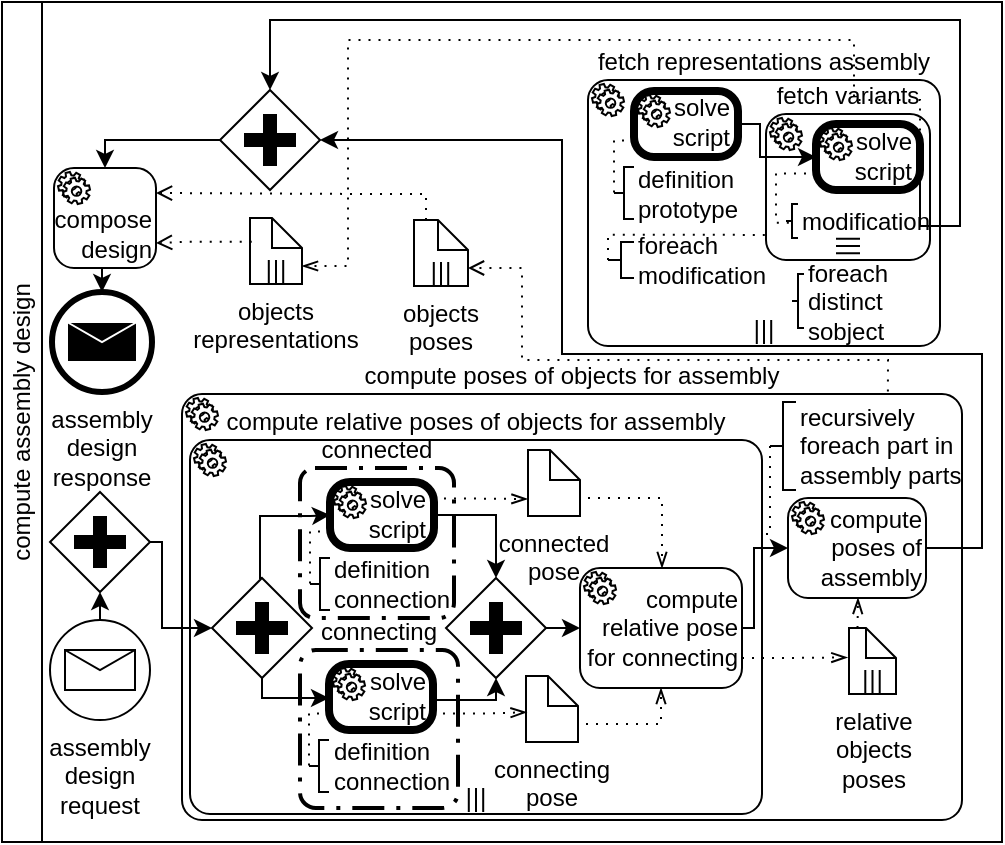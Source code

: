 <mxfile version="21.2.8" type="device">
  <diagram name="Page-1" id="zLOWhvM_eqB8PPT4TWd1">
    <mxGraphModel dx="2002" dy="1498" grid="1" gridSize="10" guides="1" tooltips="1" connect="1" arrows="1" fold="1" page="1" pageScale="1" pageWidth="850" pageHeight="1100" math="0" shadow="0">
      <root>
        <mxCell id="0" />
        <mxCell id="1" parent="0" />
        <mxCell id="w9FK1hiGp1f3G4BzG1e0-1" value="compute assembly design" style="swimlane;html=1;startSize=20;fontStyle=0;collapsible=0;horizontal=0;swimlaneLine=1;swimlaneFillColor=#ffffff;strokeWidth=1;whiteSpace=wrap;" vertex="1" parent="1">
          <mxGeometry x="10" y="10" width="500" height="420" as="geometry" />
        </mxCell>
        <mxCell id="w9FK1hiGp1f3G4BzG1e0-2" value="fetch representations assembly" style="points=[[0.25,0,0],[0.5,0,0],[0.75,0,0],[1,0.25,0],[1,0.5,0],[1,0.75,0],[0.75,1,0],[0.5,1,0],[0.25,1,0],[0,0.75,0],[0,0.5,0],[0,0.25,0]];shape=mxgraph.bpmn.task;whiteSpace=wrap;rectStyle=rounded;size=10;html=1;container=1;expand=0;collapsible=0;taskMarker=service;isLoopSub=0;isLoopMultiSeq=0;bpmnShapeType=task;isLoopStandard=0;recursiveResize=0;isLoopMultiParallel=1;labelPosition=center;verticalLabelPosition=top;align=center;verticalAlign=bottom;" vertex="1" parent="w9FK1hiGp1f3G4BzG1e0-1">
          <mxGeometry x="293" y="39" width="176" height="133" as="geometry" />
        </mxCell>
        <mxCell id="w9FK1hiGp1f3G4BzG1e0-3" value="fetch variants" style="points=[[0.25,0,0],[0.5,0,0],[0.75,0,0],[1,0.25,0],[1,0.5,0],[1,0.75,0],[0.75,1,0],[0.5,1,0],[0.25,1,0],[0,0.75,0],[0,0.5,0],[0,0.25,0]];shape=mxgraph.bpmn.task;whiteSpace=wrap;rectStyle=rounded;size=10;html=1;container=1;expand=0;collapsible=0;taskMarker=service;isLoopSub=0;isLoopMultiSeq=1;bpmnShapeType=task;isLoopStandard=0;recursiveResize=0;isLoopMultiParallel=0;labelBackgroundColor=none;labelPosition=center;verticalLabelPosition=top;align=center;verticalAlign=bottom;" vertex="1" parent="w9FK1hiGp1f3G4BzG1e0-2">
          <mxGeometry x="89" y="17" width="82" height="73" as="geometry" />
        </mxCell>
        <mxCell id="w9FK1hiGp1f3G4BzG1e0-4" value="solve script" style="points=[[0.25,0,0],[0.5,0,0],[0.75,0,0],[1,0.25,0],[1,0.5,0],[1,0.75,0],[0.75,1,0],[0.5,1,0],[0.25,1,0],[0,0.75,0],[0,0.5,0],[0,0.25,0]];shape=mxgraph.bpmn.task;whiteSpace=wrap;rectStyle=rounded;size=10;html=1;container=1;expand=0;collapsible=0;bpmnShapeType=call;taskMarker=service;align=right;verticalAlign=middle;spacingRight=2;spacingBottom=2;" vertex="1" parent="w9FK1hiGp1f3G4BzG1e0-3">
          <mxGeometry x="25" y="5" width="52" height="33" as="geometry" />
        </mxCell>
        <mxCell id="w9FK1hiGp1f3G4BzG1e0-5" value="modification" style="html=1;shape=mxgraph.flowchart.annotation_2;align=left;labelPosition=right;" vertex="1" parent="w9FK1hiGp1f3G4BzG1e0-3">
          <mxGeometry x="10" y="45" width="6" height="17" as="geometry" />
        </mxCell>
        <mxCell id="w9FK1hiGp1f3G4BzG1e0-6" value="" style="edgeStyle=elbowEdgeStyle;fontSize=12;html=1;endFill=0;startFill=0;endSize=6;startSize=6;dashed=1;dashPattern=1 4;endArrow=none;startArrow=none;rounded=0;entryX=0.5;entryY=0.549;entryDx=0;entryDy=0;entryPerimeter=0;exitX=0;exitY=0.75;exitDx=0;exitDy=0;exitPerimeter=0;" edge="1" parent="w9FK1hiGp1f3G4BzG1e0-3" source="w9FK1hiGp1f3G4BzG1e0-4" target="w9FK1hiGp1f3G4BzG1e0-5">
          <mxGeometry width="160" relative="1" as="geometry">
            <mxPoint x="22" y="30" as="sourcePoint" />
            <mxPoint x="13" y="53.5" as="targetPoint" />
            <Array as="points">
              <mxPoint x="5" y="43" />
              <mxPoint x="32" y="48" />
              <mxPoint x="22" y="48" />
              <mxPoint x="58" y="58" />
            </Array>
          </mxGeometry>
        </mxCell>
        <mxCell id="w9FK1hiGp1f3G4BzG1e0-7" style="edgeStyle=orthogonalEdgeStyle;rounded=0;orthogonalLoop=1;jettySize=auto;html=1;exitX=1;exitY=0.5;exitDx=0;exitDy=0;exitPerimeter=0;entryX=0;entryY=0.5;entryDx=0;entryDy=0;entryPerimeter=0;" edge="1" parent="w9FK1hiGp1f3G4BzG1e0-2" source="w9FK1hiGp1f3G4BzG1e0-8" target="w9FK1hiGp1f3G4BzG1e0-4">
          <mxGeometry relative="1" as="geometry">
            <mxPoint x="126" y="21" as="sourcePoint" />
            <Array as="points">
              <mxPoint x="86" y="22" />
              <mxPoint x="86" y="39" />
            </Array>
            <mxPoint x="156" y="21" as="targetPoint" />
          </mxGeometry>
        </mxCell>
        <mxCell id="w9FK1hiGp1f3G4BzG1e0-8" value="solve script" style="points=[[0.25,0,0],[0.5,0,0],[0.75,0,0],[1,0.25,0],[1,0.5,0],[1,0.75,0],[0.75,1,0],[0.5,1,0],[0.25,1,0],[0,0.75,0],[0,0.5,0],[0,0.25,0]];shape=mxgraph.bpmn.task;whiteSpace=wrap;rectStyle=rounded;size=10;html=1;container=1;expand=0;collapsible=0;bpmnShapeType=call;taskMarker=service;align=right;verticalAlign=middle;spacingRight=2;spacingBottom=2;" vertex="1" parent="w9FK1hiGp1f3G4BzG1e0-2">
          <mxGeometry x="23" y="5.5" width="52" height="33" as="geometry" />
        </mxCell>
        <mxCell id="w9FK1hiGp1f3G4BzG1e0-9" value="definition&lt;br&gt;prototype" style="html=1;shape=mxgraph.flowchart.annotation_2;align=left;labelPosition=right;" vertex="1" parent="w9FK1hiGp1f3G4BzG1e0-2">
          <mxGeometry x="13" y="43.5" width="10" height="26" as="geometry" />
        </mxCell>
        <mxCell id="w9FK1hiGp1f3G4BzG1e0-10" value="" style="edgeStyle=elbowEdgeStyle;fontSize=12;html=1;endFill=0;startFill=0;endSize=6;startSize=6;dashed=1;dashPattern=1 4;endArrow=none;startArrow=none;rounded=0;exitX=0;exitY=0.75;exitDx=0;exitDy=0;exitPerimeter=0;entryX=0;entryY=0.5;entryDx=0;entryDy=0;entryPerimeter=0;" edge="1" parent="w9FK1hiGp1f3G4BzG1e0-2" source="w9FK1hiGp1f3G4BzG1e0-8" target="w9FK1hiGp1f3G4BzG1e0-9">
          <mxGeometry width="160" relative="1" as="geometry">
            <mxPoint x="402" y="118.5" as="sourcePoint" />
            <mxPoint x="407" y="129.5" as="targetPoint" />
            <Array as="points">
              <mxPoint x="13" y="48.5" />
              <mxPoint x="23" y="48.5" />
              <mxPoint x="13" y="48.5" />
              <mxPoint x="49" y="58.5" />
            </Array>
          </mxGeometry>
        </mxCell>
        <mxCell id="w9FK1hiGp1f3G4BzG1e0-11" style="edgeStyle=orthogonalEdgeStyle;rounded=0;orthogonalLoop=1;jettySize=auto;html=1;exitX=0;exitY=0.5;exitDx=0;exitDy=0;exitPerimeter=0;entryX=-0.003;entryY=0.828;entryDx=0;entryDy=0;entryPerimeter=0;endArrow=none;endFill=0;dashed=1;dashPattern=1 4;" edge="1" parent="w9FK1hiGp1f3G4BzG1e0-2" source="w9FK1hiGp1f3G4BzG1e0-12" target="w9FK1hiGp1f3G4BzG1e0-3">
          <mxGeometry relative="1" as="geometry">
            <Array as="points">
              <mxPoint x="10" y="77" />
            </Array>
          </mxGeometry>
        </mxCell>
        <mxCell id="w9FK1hiGp1f3G4BzG1e0-12" value="foreach&lt;br&gt;modification" style="html=1;shape=mxgraph.flowchart.annotation_2;align=left;labelPosition=right;" vertex="1" parent="w9FK1hiGp1f3G4BzG1e0-2">
          <mxGeometry x="10" y="81" width="13" height="18" as="geometry" />
        </mxCell>
        <mxCell id="w9FK1hiGp1f3G4BzG1e0-13" value="foreach&lt;br&gt;distinct&lt;br&gt;sobject" style="html=1;shape=mxgraph.flowchart.annotation_2;align=left;labelPosition=right;" vertex="1" parent="w9FK1hiGp1f3G4BzG1e0-2">
          <mxGeometry x="102" y="97" width="6" height="27" as="geometry" />
        </mxCell>
        <mxCell id="w9FK1hiGp1f3G4BzG1e0-14" value="compute poses of objects for assembly" style="points=[[0.25,0,0],[0.5,0,0],[0.75,0,0],[1,0.25,0],[1,0.5,0],[1,0.75,0],[0.75,1,0],[0.5,1,0],[0.25,1,0],[0,0.75,0],[0,0.5,0],[0,0.25,0]];shape=mxgraph.bpmn.task;whiteSpace=wrap;rectStyle=rounded;size=10;html=1;container=1;expand=0;collapsible=0;taskMarker=service;labelPosition=center;verticalLabelPosition=top;align=center;verticalAlign=bottom;recursiveResize=0;" vertex="1" parent="w9FK1hiGp1f3G4BzG1e0-1">
          <mxGeometry x="90" y="196" width="390" height="213" as="geometry" />
        </mxCell>
        <mxCell id="w9FK1hiGp1f3G4BzG1e0-15" value="compute relative poses of objects for assembly" style="points=[[0.25,0,0],[0.5,0,0],[0.75,0,0],[1,0.25,0],[1,0.5,0],[1,0.75,0],[0.75,1,0],[0.5,1,0],[0.25,1,0],[0,0.75,0],[0,0.5,0],[0,0.25,0]];shape=mxgraph.bpmn.task;whiteSpace=wrap;rectStyle=rounded;size=10;html=1;container=1;expand=0;collapsible=0;taskMarker=service;isLoopSub=0;isLoopMultiSeq=0;bpmnShapeType=task;isLoopStandard=0;recursiveResize=0;isLoopMultiParallel=1;isLoopComp=0;labelPosition=center;verticalLabelPosition=top;align=center;verticalAlign=bottom;" vertex="1" parent="w9FK1hiGp1f3G4BzG1e0-14">
          <mxGeometry x="4" y="23" width="286" height="187" as="geometry" />
        </mxCell>
        <mxCell id="w9FK1hiGp1f3G4BzG1e0-16" style="edgeStyle=orthogonalEdgeStyle;rounded=0;orthogonalLoop=1;jettySize=auto;html=1;exitX=0.5;exitY=1;exitDx=0;exitDy=0;exitPerimeter=0;entryX=0;entryY=0.5;entryDx=0;entryDy=0;entryPerimeter=0;" edge="1" parent="w9FK1hiGp1f3G4BzG1e0-15" source="w9FK1hiGp1f3G4BzG1e0-18" target="w9FK1hiGp1f3G4BzG1e0-31">
          <mxGeometry relative="1" as="geometry">
            <Array as="points">
              <mxPoint x="36" y="129" />
              <mxPoint x="70" y="129" />
            </Array>
            <mxPoint x="62" y="135" as="targetPoint" />
          </mxGeometry>
        </mxCell>
        <mxCell id="w9FK1hiGp1f3G4BzG1e0-17" style="edgeStyle=orthogonalEdgeStyle;rounded=0;orthogonalLoop=1;jettySize=auto;html=1;exitX=0.5;exitY=0;exitDx=0;exitDy=0;exitPerimeter=0;entryX=0;entryY=0.5;entryDx=0;entryDy=0;entryPerimeter=0;" edge="1" parent="w9FK1hiGp1f3G4BzG1e0-15" source="w9FK1hiGp1f3G4BzG1e0-18" target="w9FK1hiGp1f3G4BzG1e0-25">
          <mxGeometry relative="1" as="geometry">
            <Array as="points">
              <mxPoint x="35" y="69" />
              <mxPoint x="35" y="38" />
              <mxPoint x="60" y="38" />
            </Array>
            <mxPoint x="62" y="22.5" as="targetPoint" />
          </mxGeometry>
        </mxCell>
        <mxCell id="w9FK1hiGp1f3G4BzG1e0-18" value="" style="points=[[0.25,0.25,0],[0.5,0,0],[0.75,0.25,0],[1,0.5,0],[0.75,0.75,0],[0.5,1,0],[0.25,0.75,0],[0,0.5,0]];shape=mxgraph.bpmn.gateway2;html=1;verticalLabelPosition=bottom;labelBackgroundColor=#ffffff;verticalAlign=top;align=center;perimeter=rhombusPerimeter;outlineConnect=0;outline=none;symbol=none;gwType=parallel;" vertex="1" parent="w9FK1hiGp1f3G4BzG1e0-15">
          <mxGeometry x="11" y="69" width="50" height="50" as="geometry" />
        </mxCell>
        <mxCell id="w9FK1hiGp1f3G4BzG1e0-19" style="edgeStyle=orthogonalEdgeStyle;rounded=0;orthogonalLoop=1;jettySize=auto;html=1;exitX=1;exitY=0.5;exitDx=0;exitDy=0;exitPerimeter=0;entryX=0.5;entryY=0;entryDx=0;entryDy=0;entryPerimeter=0;" edge="1" parent="w9FK1hiGp1f3G4BzG1e0-15" source="w9FK1hiGp1f3G4BzG1e0-25" target="w9FK1hiGp1f3G4BzG1e0-28">
          <mxGeometry relative="1" as="geometry">
            <mxPoint x="182" y="22.5" as="sourcePoint" />
          </mxGeometry>
        </mxCell>
        <mxCell id="w9FK1hiGp1f3G4BzG1e0-20" value="" style="edgeStyle=orthogonalEdgeStyle;rounded=0;orthogonalLoop=1;jettySize=auto;html=1;exitX=1;exitY=0.5;exitDx=0;exitDy=0;exitPerimeter=0;entryX=0.5;entryY=1;entryDx=0;entryDy=0;entryPerimeter=0;" edge="1" parent="w9FK1hiGp1f3G4BzG1e0-15" source="w9FK1hiGp1f3G4BzG1e0-31" target="w9FK1hiGp1f3G4BzG1e0-28">
          <mxGeometry relative="1" as="geometry">
            <mxPoint x="182" y="135" as="sourcePoint" />
            <Array as="points">
              <mxPoint x="122" y="130" />
              <mxPoint x="153" y="130" />
            </Array>
          </mxGeometry>
        </mxCell>
        <mxCell id="w9FK1hiGp1f3G4BzG1e0-21" style="edgeStyle=orthogonalEdgeStyle;rounded=0;orthogonalLoop=1;jettySize=auto;html=1;exitX=0;exitY=0.5;exitDx=0;exitDy=0;exitPerimeter=0;entryX=1;entryY=0.25;entryDx=0;entryDy=0;entryPerimeter=0;endArrow=none;endFill=0;dashed=1;dashPattern=1 4;" edge="1" parent="w9FK1hiGp1f3G4BzG1e0-15" source="w9FK1hiGp1f3G4BzG1e0-22" target="w9FK1hiGp1f3G4BzG1e0-15">
          <mxGeometry relative="1" as="geometry">
            <Array as="points">
              <mxPoint x="290" y="47" />
              <mxPoint x="286" y="47" />
            </Array>
          </mxGeometry>
        </mxCell>
        <mxCell id="w9FK1hiGp1f3G4BzG1e0-22" value="recursively&lt;br&gt;foreach part in &lt;br&gt;assembly parts" style="html=1;shape=mxgraph.flowchart.annotation_2;align=left;labelPosition=right;" vertex="1" parent="w9FK1hiGp1f3G4BzG1e0-15">
          <mxGeometry x="290" y="-19" width="13" height="44" as="geometry" />
        </mxCell>
        <mxCell id="w9FK1hiGp1f3G4BzG1e0-23" value="" style="group" vertex="1" connectable="0" parent="w9FK1hiGp1f3G4BzG1e0-15">
          <mxGeometry x="55" y="14" width="77" height="75" as="geometry" />
        </mxCell>
        <mxCell id="w9FK1hiGp1f3G4BzG1e0-24" value="connected" style="points=[[0.25,0,0],[0.5,0,0],[0.75,0,0],[1,0.25,0],[1,0.5,0],[1,0.75,0],[0.75,1,0],[0.5,1,0],[0.25,1,0],[0,0.75,0],[0,0.5,0],[0,0.25,0]];rounded=1;arcSize=10;dashed=1;strokeColor=#000000;fillColor=none;gradientColor=none;dashPattern=8 3 1 3;strokeWidth=2;whiteSpace=wrap;html=1;verticalAlign=bottom;labelPosition=center;verticalLabelPosition=top;align=center;" vertex="1" parent="w9FK1hiGp1f3G4BzG1e0-23">
          <mxGeometry width="77" height="75" as="geometry" />
        </mxCell>
        <mxCell id="w9FK1hiGp1f3G4BzG1e0-25" value="solve script" style="points=[[0.25,0,0],[0.5,0,0],[0.75,0,0],[1,0.25,0],[1,0.5,0],[1,0.75,0],[0.75,1,0],[0.5,1,0],[0.25,1,0],[0,0.75,0],[0,0.5,0],[0,0.25,0]];shape=mxgraph.bpmn.task;whiteSpace=wrap;rectStyle=rounded;size=10;html=1;container=1;expand=0;collapsible=0;bpmnShapeType=call;taskMarker=service;align=right;verticalAlign=middle;spacingRight=2;spacingBottom=2;" vertex="1" parent="w9FK1hiGp1f3G4BzG1e0-23">
          <mxGeometry x="15" y="7" width="52" height="33" as="geometry" />
        </mxCell>
        <mxCell id="w9FK1hiGp1f3G4BzG1e0-26" value="definition&lt;br&gt;connection" style="html=1;shape=mxgraph.flowchart.annotation_2;align=left;labelPosition=right;" vertex="1" parent="w9FK1hiGp1f3G4BzG1e0-23">
          <mxGeometry x="5" y="45" width="10" height="26" as="geometry" />
        </mxCell>
        <mxCell id="w9FK1hiGp1f3G4BzG1e0-27" value="" style="edgeStyle=elbowEdgeStyle;fontSize=12;html=1;endFill=0;startFill=0;endSize=6;startSize=6;dashed=1;dashPattern=1 4;endArrow=none;startArrow=none;rounded=0;exitX=0;exitY=0.75;exitDx=0;exitDy=0;exitPerimeter=0;entryX=0;entryY=0.5;entryDx=0;entryDy=0;entryPerimeter=0;" edge="1" parent="w9FK1hiGp1f3G4BzG1e0-23" source="w9FK1hiGp1f3G4BzG1e0-25" target="w9FK1hiGp1f3G4BzG1e0-26">
          <mxGeometry width="160" relative="1" as="geometry">
            <mxPoint x="394" y="120" as="sourcePoint" />
            <mxPoint x="399" y="131" as="targetPoint" />
            <Array as="points">
              <mxPoint x="5" y="50" />
              <mxPoint x="15" y="50" />
              <mxPoint x="5" y="50" />
              <mxPoint x="41" y="60" />
            </Array>
          </mxGeometry>
        </mxCell>
        <mxCell id="w9FK1hiGp1f3G4BzG1e0-28" value="" style="points=[[0.25,0.25,0],[0.5,0,0],[0.75,0.25,0],[1,0.5,0],[0.75,0.75,0],[0.5,1,0],[0.25,0.75,0],[0,0.5,0]];shape=mxgraph.bpmn.gateway2;html=1;verticalLabelPosition=bottom;labelBackgroundColor=#ffffff;verticalAlign=top;align=center;perimeter=rhombusPerimeter;outlineConnect=0;outline=none;symbol=none;gwType=parallel;" vertex="1" parent="w9FK1hiGp1f3G4BzG1e0-15">
          <mxGeometry x="128" y="69" width="50" height="50" as="geometry" />
        </mxCell>
        <mxCell id="w9FK1hiGp1f3G4BzG1e0-29" value="0" style="group" vertex="1" connectable="0" parent="w9FK1hiGp1f3G4BzG1e0-15">
          <mxGeometry x="55" y="105" width="79" height="79" as="geometry" />
        </mxCell>
        <mxCell id="w9FK1hiGp1f3G4BzG1e0-30" value="connecting" style="points=[[0.25,0,0],[0.5,0,0],[0.75,0,0],[1,0.25,0],[1,0.5,0],[1,0.75,0],[0.75,1,0],[0.5,1,0],[0.25,1,0],[0,0.75,0],[0,0.5,0],[0,0.25,0]];rounded=1;arcSize=10;dashed=1;strokeColor=#000000;fillColor=none;gradientColor=none;dashPattern=8 3 1 3;strokeWidth=2;whiteSpace=wrap;html=1;verticalAlign=bottom;labelPosition=center;verticalLabelPosition=top;align=center;" vertex="1" parent="w9FK1hiGp1f3G4BzG1e0-29">
          <mxGeometry width="79" height="79" as="geometry" />
        </mxCell>
        <mxCell id="w9FK1hiGp1f3G4BzG1e0-31" value="solve script" style="points=[[0.25,0,0],[0.5,0,0],[0.75,0,0],[1,0.25,0],[1,0.5,0],[1,0.75,0],[0.75,1,0],[0.5,1,0],[0.25,1,0],[0,0.75,0],[0,0.5,0],[0,0.25,0]];shape=mxgraph.bpmn.task;whiteSpace=wrap;rectStyle=rounded;size=10;html=1;container=1;expand=0;collapsible=0;bpmnShapeType=call;taskMarker=service;align=right;verticalAlign=middle;spacingRight=2;spacingBottom=2;" vertex="1" parent="w9FK1hiGp1f3G4BzG1e0-29">
          <mxGeometry x="14.5" y="7" width="52" height="33" as="geometry" />
        </mxCell>
        <mxCell id="w9FK1hiGp1f3G4BzG1e0-32" value="definition&lt;br&gt;connection" style="html=1;shape=mxgraph.flowchart.annotation_2;align=left;labelPosition=right;" vertex="1" parent="w9FK1hiGp1f3G4BzG1e0-29">
          <mxGeometry x="4.5" y="45" width="10" height="26" as="geometry" />
        </mxCell>
        <mxCell id="w9FK1hiGp1f3G4BzG1e0-33" value="" style="edgeStyle=elbowEdgeStyle;fontSize=12;html=1;endFill=0;startFill=0;endSize=6;startSize=6;dashed=1;dashPattern=1 4;endArrow=none;startArrow=none;rounded=0;exitX=0;exitY=0.75;exitDx=0;exitDy=0;exitPerimeter=0;entryX=0;entryY=0.5;entryDx=0;entryDy=0;entryPerimeter=0;" edge="1" parent="w9FK1hiGp1f3G4BzG1e0-29" source="w9FK1hiGp1f3G4BzG1e0-31" target="w9FK1hiGp1f3G4BzG1e0-32">
          <mxGeometry width="160" relative="1" as="geometry">
            <mxPoint x="393.5" y="120" as="sourcePoint" />
            <mxPoint x="398.5" y="131" as="targetPoint" />
            <Array as="points">
              <mxPoint x="4.5" y="50" />
              <mxPoint x="14.5" y="50" />
              <mxPoint x="4.5" y="50" />
              <mxPoint x="40.5" y="60" />
            </Array>
          </mxGeometry>
        </mxCell>
        <mxCell id="w9FK1hiGp1f3G4BzG1e0-34" value="connecting pose" style="shape=mxgraph.bpmn.data;labelPosition=center;verticalLabelPosition=bottom;align=center;verticalAlign=top;size=15;html=1;whiteSpace=wrap;" vertex="1" parent="w9FK1hiGp1f3G4BzG1e0-15">
          <mxGeometry x="168" y="118" width="26" height="33" as="geometry" />
        </mxCell>
        <mxCell id="w9FK1hiGp1f3G4BzG1e0-35" value="connected pose" style="shape=mxgraph.bpmn.data;labelPosition=center;verticalLabelPosition=bottom;align=center;verticalAlign=top;size=15;html=1;whiteSpace=wrap;" vertex="1" parent="w9FK1hiGp1f3G4BzG1e0-15">
          <mxGeometry x="169" y="5" width="26" height="33" as="geometry" />
        </mxCell>
        <mxCell id="w9FK1hiGp1f3G4BzG1e0-36" style="edgeStyle=orthogonalEdgeStyle;rounded=0;orthogonalLoop=1;jettySize=auto;html=1;exitX=1;exitY=0.75;exitDx=0;exitDy=0;exitPerimeter=0;entryX=0.011;entryY=0.55;entryDx=0;entryDy=0;entryPerimeter=0;dashed=1;dashPattern=1 4;endArrow=openThin;endFill=0;startArrow=none;startFill=0;" edge="1" parent="w9FK1hiGp1f3G4BzG1e0-15" source="w9FK1hiGp1f3G4BzG1e0-31" target="w9FK1hiGp1f3G4BzG1e0-34">
          <mxGeometry relative="1" as="geometry" />
        </mxCell>
        <mxCell id="w9FK1hiGp1f3G4BzG1e0-37" style="edgeStyle=orthogonalEdgeStyle;rounded=0;orthogonalLoop=1;jettySize=auto;html=1;exitX=1;exitY=0.25;exitDx=0;exitDy=0;exitPerimeter=0;entryX=-0.01;entryY=0.743;entryDx=0;entryDy=0;entryPerimeter=0;dashed=1;dashPattern=1 4;endArrow=openThin;endFill=0;" edge="1" parent="w9FK1hiGp1f3G4BzG1e0-15" source="w9FK1hiGp1f3G4BzG1e0-25" target="w9FK1hiGp1f3G4BzG1e0-35">
          <mxGeometry relative="1" as="geometry">
            <mxPoint x="132" y="147" as="sourcePoint" />
            <mxPoint x="178" y="145" as="targetPoint" />
          </mxGeometry>
        </mxCell>
        <mxCell id="w9FK1hiGp1f3G4BzG1e0-38" value="" style="edgeStyle=orthogonalEdgeStyle;rounded=0;orthogonalLoop=1;jettySize=auto;html=1;exitX=1;exitY=0.5;exitDx=0;exitDy=0;exitPerimeter=0;entryX=0;entryY=0.5;entryDx=0;entryDy=0;entryPerimeter=0;" edge="1" parent="w9FK1hiGp1f3G4BzG1e0-14" source="w9FK1hiGp1f3G4BzG1e0-28" target="w9FK1hiGp1f3G4BzG1e0-44">
          <mxGeometry relative="1" as="geometry">
            <mxPoint x="238" y="115" as="sourcePoint" />
            <mxPoint x="318" y="115" as="targetPoint" />
          </mxGeometry>
        </mxCell>
        <mxCell id="w9FK1hiGp1f3G4BzG1e0-39" value="compute poses of assembly" style="points=[[0.25,0,0],[0.5,0,0],[0.75,0,0],[1,0.25,0],[1,0.5,0],[1,0.75,0],[0.75,1,0],[0.5,1,0],[0.25,1,0],[0,0.75,0],[0,0.5,0],[0,0.25,0]];shape=mxgraph.bpmn.task;whiteSpace=wrap;rectStyle=rounded;size=10;html=1;container=1;expand=0;collapsible=0;taskMarker=service;align=right;" vertex="1" parent="w9FK1hiGp1f3G4BzG1e0-14">
          <mxGeometry x="303" y="52" width="69" height="50" as="geometry" />
        </mxCell>
        <mxCell id="w9FK1hiGp1f3G4BzG1e0-40" style="edgeStyle=orthogonalEdgeStyle;rounded=0;orthogonalLoop=1;jettySize=auto;html=1;exitX=1;exitY=0.5;exitDx=0;exitDy=0;exitPerimeter=0;entryX=0;entryY=0.5;entryDx=0;entryDy=0;entryPerimeter=0;" edge="1" parent="w9FK1hiGp1f3G4BzG1e0-14" source="w9FK1hiGp1f3G4BzG1e0-44" target="w9FK1hiGp1f3G4BzG1e0-39">
          <mxGeometry relative="1" as="geometry">
            <mxPoint x="272" y="117" as="sourcePoint" />
            <Array as="points">
              <mxPoint x="286" y="117" />
              <mxPoint x="286" y="77" />
            </Array>
            <mxPoint x="294" y="77" as="targetPoint" />
          </mxGeometry>
        </mxCell>
        <mxCell id="w9FK1hiGp1f3G4BzG1e0-41" value="" style="edgeStyle=elbowEdgeStyle;fontSize=12;html=1;endFill=0;startFill=0;endSize=6;startSize=6;dashed=1;dashPattern=1 4;endArrow=openThin;startArrow=none;rounded=0;exitX=1;exitY=0.75;exitDx=0;exitDy=0;exitPerimeter=0;entryX=-0.035;entryY=0.446;entryDx=0;entryDy=0;entryPerimeter=0;" edge="1" parent="w9FK1hiGp1f3G4BzG1e0-14" source="w9FK1hiGp1f3G4BzG1e0-44" target="w9FK1hiGp1f3G4BzG1e0-42">
          <mxGeometry width="160" relative="1" as="geometry">
            <mxPoint x="156" y="281" as="sourcePoint" />
            <mxPoint x="340" y="261" as="targetPoint" />
            <Array as="points">
              <mxPoint x="300" y="133" />
              <mxPoint x="290" y="163" />
              <mxPoint x="270" y="183" />
            </Array>
          </mxGeometry>
        </mxCell>
        <mxCell id="w9FK1hiGp1f3G4BzG1e0-42" value="relative objects poses" style="shape=mxgraph.bpmn.data;labelPosition=center;verticalLabelPosition=bottom;align=center;verticalAlign=top;size=15;html=1;bpmnTransferType=none;isCollection=1;whiteSpace=wrap;" vertex="1" parent="w9FK1hiGp1f3G4BzG1e0-14">
          <mxGeometry x="333.5" y="117" width="23.5" height="33" as="geometry" />
        </mxCell>
        <mxCell id="w9FK1hiGp1f3G4BzG1e0-43" value="" style="edgeStyle=elbowEdgeStyle;fontSize=12;html=1;endFill=0;startFill=0;endSize=6;startSize=6;dashed=1;dashPattern=1 4;endArrow=openThin;startArrow=none;rounded=0;exitX=0;exitY=0;exitDx=4.25;exitDy=0;exitPerimeter=0;entryX=0.5;entryY=1;entryDx=0;entryDy=0;entryPerimeter=0;" edge="1" parent="w9FK1hiGp1f3G4BzG1e0-14" source="w9FK1hiGp1f3G4BzG1e0-42" target="w9FK1hiGp1f3G4BzG1e0-39">
          <mxGeometry width="160" relative="1" as="geometry">
            <mxPoint x="389" y="301" as="sourcePoint" />
            <mxPoint x="549" y="301" as="targetPoint" />
            <Array as="points">
              <mxPoint x="338" y="113" />
              <mxPoint x="496" y="231" />
            </Array>
          </mxGeometry>
        </mxCell>
        <mxCell id="w9FK1hiGp1f3G4BzG1e0-44" value="compute relative pose for connecting" style="points=[[0.25,0,0],[0.5,0,0],[0.75,0,0],[1,0.25,0],[1,0.5,0],[1,0.75,0],[0.75,1,0],[0.5,1,0],[0.25,1,0],[0,0.75,0],[0,0.5,0],[0,0.25,0]];shape=mxgraph.bpmn.task;whiteSpace=wrap;rectStyle=rounded;size=10;html=1;container=1;expand=0;collapsible=0;taskMarker=service;align=right;" vertex="1" parent="w9FK1hiGp1f3G4BzG1e0-14">
          <mxGeometry x="199" y="87" width="81" height="60" as="geometry" />
        </mxCell>
        <mxCell id="w9FK1hiGp1f3G4BzG1e0-45" style="edgeStyle=orthogonalEdgeStyle;rounded=0;orthogonalLoop=1;jettySize=auto;html=1;exitX=0;exitY=0;exitDx=30;exitDy=24;exitPerimeter=0;entryX=0.5;entryY=1;entryDx=0;entryDy=0;entryPerimeter=0;dashed=1;dashPattern=1 4;endArrow=openThin;endFill=0;startArrow=none;startFill=0;" edge="1" parent="w9FK1hiGp1f3G4BzG1e0-14" source="w9FK1hiGp1f3G4BzG1e0-34" target="w9FK1hiGp1f3G4BzG1e0-44">
          <mxGeometry relative="1" as="geometry">
            <mxPoint x="136" y="170" as="sourcePoint" />
            <mxPoint x="182" y="169" as="targetPoint" />
            <Array as="points">
              <mxPoint x="240" y="165" />
            </Array>
          </mxGeometry>
        </mxCell>
        <mxCell id="w9FK1hiGp1f3G4BzG1e0-46" style="edgeStyle=orthogonalEdgeStyle;rounded=0;orthogonalLoop=1;jettySize=auto;html=1;exitX=0;exitY=0;exitDx=30;exitDy=24;exitPerimeter=0;entryX=0.5;entryY=0;entryDx=0;entryDy=0;entryPerimeter=0;dashed=1;dashPattern=1 4;endArrow=openThin;endFill=0;startArrow=none;startFill=0;" edge="1" parent="w9FK1hiGp1f3G4BzG1e0-14" source="w9FK1hiGp1f3G4BzG1e0-35" target="w9FK1hiGp1f3G4BzG1e0-44">
          <mxGeometry relative="1" as="geometry">
            <mxPoint x="212" y="175" as="sourcePoint" />
            <mxPoint x="250" y="157" as="targetPoint" />
            <Array as="points">
              <mxPoint x="240" y="52" />
              <mxPoint x="240" y="87" />
            </Array>
          </mxGeometry>
        </mxCell>
        <mxCell id="w9FK1hiGp1f3G4BzG1e0-47" value="assembly design&lt;br&gt;response" style="points=[[0.145,0.145,0],[0.5,0,0],[0.855,0.145,0],[1,0.5,0],[0.855,0.855,0],[0.5,1,0],[0.145,0.855,0],[0,0.5,0]];shape=mxgraph.bpmn.event;html=1;verticalLabelPosition=bottom;labelBackgroundColor=#ffffff;verticalAlign=top;align=center;perimeter=ellipsePerimeter;outlineConnect=0;aspect=fixed;outline=end;symbol=message;whiteSpace=wrap;" vertex="1" parent="w9FK1hiGp1f3G4BzG1e0-1">
          <mxGeometry x="25" y="145" width="50" height="50" as="geometry" />
        </mxCell>
        <mxCell id="w9FK1hiGp1f3G4BzG1e0-48" style="edgeStyle=orthogonalEdgeStyle;rounded=0;orthogonalLoop=1;jettySize=auto;html=1;exitX=1;exitY=0.5;exitDx=0;exitDy=0;exitPerimeter=0;entryX=0;entryY=0.5;entryDx=0;entryDy=0;entryPerimeter=0;" edge="1" parent="w9FK1hiGp1f3G4BzG1e0-1" source="w9FK1hiGp1f3G4BzG1e0-49" target="w9FK1hiGp1f3G4BzG1e0-18">
          <mxGeometry relative="1" as="geometry">
            <Array as="points">
              <mxPoint x="80" y="270" />
              <mxPoint x="80" y="313" />
            </Array>
          </mxGeometry>
        </mxCell>
        <mxCell id="w9FK1hiGp1f3G4BzG1e0-49" value="" style="points=[[0.25,0.25,0],[0.5,0,0],[0.75,0.25,0],[1,0.5,0],[0.75,0.75,0],[0.5,1,0],[0.25,0.75,0],[0,0.5,0]];shape=mxgraph.bpmn.gateway2;html=1;verticalLabelPosition=bottom;labelBackgroundColor=#ffffff;verticalAlign=top;align=center;perimeter=rhombusPerimeter;outlineConnect=0;outline=none;symbol=none;gwType=parallel;" vertex="1" parent="w9FK1hiGp1f3G4BzG1e0-1">
          <mxGeometry x="24" y="245" width="50" height="50" as="geometry" />
        </mxCell>
        <mxCell id="w9FK1hiGp1f3G4BzG1e0-50" style="edgeStyle=orthogonalEdgeStyle;rounded=0;orthogonalLoop=1;jettySize=auto;html=1;exitX=0.5;exitY=0;exitDx=0;exitDy=0;exitPerimeter=0;entryX=0.5;entryY=1;entryDx=0;entryDy=0;entryPerimeter=0;" edge="1" parent="w9FK1hiGp1f3G4BzG1e0-1" source="w9FK1hiGp1f3G4BzG1e0-51" target="w9FK1hiGp1f3G4BzG1e0-49">
          <mxGeometry relative="1" as="geometry" />
        </mxCell>
        <mxCell id="w9FK1hiGp1f3G4BzG1e0-51" value="assembly design request" style="points=[[0.145,0.145,0],[0.5,0,0],[0.855,0.145,0],[1,0.5,0],[0.855,0.855,0],[0.5,1,0],[0.145,0.855,0],[0,0.5,0]];shape=mxgraph.bpmn.event;html=1;verticalLabelPosition=bottom;labelBackgroundColor=#ffffff;verticalAlign=top;align=center;perimeter=ellipsePerimeter;outlineConnect=0;aspect=fixed;outline=standard;symbol=message;whiteSpace=wrap;" vertex="1" parent="w9FK1hiGp1f3G4BzG1e0-1">
          <mxGeometry x="24" y="309" width="50" height="50" as="geometry" />
        </mxCell>
        <mxCell id="w9FK1hiGp1f3G4BzG1e0-52" style="edgeStyle=orthogonalEdgeStyle;rounded=0;orthogonalLoop=1;jettySize=auto;html=1;exitX=0.5;exitY=1;exitDx=0;exitDy=0;exitPerimeter=0;entryX=0.5;entryY=0;entryDx=0;entryDy=0;entryPerimeter=0;" edge="1" parent="w9FK1hiGp1f3G4BzG1e0-1" source="w9FK1hiGp1f3G4BzG1e0-53" target="w9FK1hiGp1f3G4BzG1e0-47">
          <mxGeometry relative="1" as="geometry" />
        </mxCell>
        <mxCell id="w9FK1hiGp1f3G4BzG1e0-53" value="compose design" style="points=[[0.25,0,0],[0.5,0,0],[0.75,0,0],[1,0.25,0],[1,0.5,0],[1,0.75,0],[0.75,1,0],[0.5,1,0],[0.25,1,0],[0,0.75,0],[0,0.5,0],[0,0.25,0]];shape=mxgraph.bpmn.task;whiteSpace=wrap;rectStyle=rounded;size=10;html=1;container=1;expand=0;collapsible=0;taskMarker=service;align=right;verticalAlign=bottom;" vertex="1" parent="w9FK1hiGp1f3G4BzG1e0-1">
          <mxGeometry x="26" y="83" width="51" height="50" as="geometry" />
        </mxCell>
        <mxCell id="w9FK1hiGp1f3G4BzG1e0-54" value="objects poses" style="shape=mxgraph.bpmn.data;labelPosition=center;verticalLabelPosition=bottom;align=center;verticalAlign=top;size=15;html=1;bpmnTransferType=none;isCollection=1;whiteSpace=wrap;" vertex="1" parent="w9FK1hiGp1f3G4BzG1e0-1">
          <mxGeometry x="206" y="109" width="27" height="33" as="geometry" />
        </mxCell>
        <mxCell id="w9FK1hiGp1f3G4BzG1e0-55" value="" style="edgeStyle=orthogonalEdgeStyle;rounded=0;orthogonalLoop=1;jettySize=auto;html=1;exitX=0;exitY=0;exitDx=6;exitDy=0;exitPerimeter=0;entryX=1;entryY=0.25;entryDx=0;entryDy=0;startArrow=none;startFill=0;endArrow=open;endFill=0;dashed=1;dashPattern=1 4;spacing=1;fillColor=none;entryPerimeter=0;" edge="1" parent="w9FK1hiGp1f3G4BzG1e0-1" source="w9FK1hiGp1f3G4BzG1e0-54" target="w9FK1hiGp1f3G4BzG1e0-53">
          <mxGeometry relative="1" as="geometry">
            <mxPoint x="620" y="-244" as="sourcePoint" />
            <Array as="points">
              <mxPoint x="212" y="96" />
              <mxPoint x="183" y="96" />
            </Array>
            <mxPoint x="661" y="-104" as="targetPoint" />
          </mxGeometry>
        </mxCell>
        <mxCell id="w9FK1hiGp1f3G4BzG1e0-56" style="edgeStyle=orthogonalEdgeStyle;rounded=0;orthogonalLoop=1;jettySize=auto;html=1;entryX=0;entryY=0;entryDx=27;entryDy=24;startArrow=none;startFill=0;endArrow=open;endFill=0;dashed=1;dashPattern=1 4;spacing=1;fillColor=none;entryPerimeter=0;exitX=0.905;exitY=-0.006;exitDx=0;exitDy=0;exitPerimeter=0;" edge="1" parent="w9FK1hiGp1f3G4BzG1e0-1" source="w9FK1hiGp1f3G4BzG1e0-14" target="w9FK1hiGp1f3G4BzG1e0-54">
          <mxGeometry relative="1" as="geometry">
            <mxPoint x="470" y="179" as="sourcePoint" />
            <Array as="points">
              <mxPoint x="443" y="179" />
              <mxPoint x="260" y="179" />
              <mxPoint x="260" y="133" />
            </Array>
            <mxPoint x="884" y="-104" as="targetPoint" />
          </mxGeometry>
        </mxCell>
        <mxCell id="w9FK1hiGp1f3G4BzG1e0-57" style="edgeStyle=orthogonalEdgeStyle;rounded=0;orthogonalLoop=1;jettySize=auto;html=1;exitX=1;exitY=0.5;exitDx=0;exitDy=0;exitPerimeter=0;entryX=1;entryY=0.5;entryDx=0;entryDy=0;entryPerimeter=0;" edge="1" parent="w9FK1hiGp1f3G4BzG1e0-1" source="w9FK1hiGp1f3G4BzG1e0-39" target="w9FK1hiGp1f3G4BzG1e0-60">
          <mxGeometry relative="1" as="geometry">
            <Array as="points">
              <mxPoint x="490" y="273" />
              <mxPoint x="490" y="176" />
              <mxPoint x="280" y="176" />
              <mxPoint x="280" y="69" />
            </Array>
          </mxGeometry>
        </mxCell>
        <mxCell id="w9FK1hiGp1f3G4BzG1e0-58" style="edgeStyle=orthogonalEdgeStyle;rounded=0;orthogonalLoop=1;jettySize=auto;html=1;exitX=1;exitY=0.75;exitDx=0;exitDy=0;exitPerimeter=0;entryX=0.5;entryY=0;entryDx=0;entryDy=0;entryPerimeter=0;" edge="1" parent="w9FK1hiGp1f3G4BzG1e0-1" source="w9FK1hiGp1f3G4BzG1e0-4" target="w9FK1hiGp1f3G4BzG1e0-60">
          <mxGeometry relative="1" as="geometry">
            <Array as="points">
              <mxPoint x="459" y="112" />
              <mxPoint x="479" y="112" />
              <mxPoint x="479" y="9" />
              <mxPoint x="134" y="9" />
            </Array>
          </mxGeometry>
        </mxCell>
        <mxCell id="w9FK1hiGp1f3G4BzG1e0-59" style="edgeStyle=orthogonalEdgeStyle;rounded=0;orthogonalLoop=1;jettySize=auto;html=1;exitX=0;exitY=0.5;exitDx=0;exitDy=0;exitPerimeter=0;entryX=0.5;entryY=0;entryDx=0;entryDy=0;entryPerimeter=0;" edge="1" parent="w9FK1hiGp1f3G4BzG1e0-1" source="w9FK1hiGp1f3G4BzG1e0-60" target="w9FK1hiGp1f3G4BzG1e0-53">
          <mxGeometry relative="1" as="geometry">
            <Array as="points">
              <mxPoint x="52" y="69" />
            </Array>
          </mxGeometry>
        </mxCell>
        <mxCell id="w9FK1hiGp1f3G4BzG1e0-60" value="" style="points=[[0.25,0.25,0],[0.5,0,0],[0.75,0.25,0],[1,0.5,0],[0.75,0.75,0],[0.5,1,0],[0.25,0.75,0],[0,0.5,0]];shape=mxgraph.bpmn.gateway2;html=1;verticalLabelPosition=bottom;labelBackgroundColor=#ffffff;verticalAlign=top;align=center;perimeter=rhombusPerimeter;outlineConnect=0;outline=none;symbol=none;gwType=parallel;" vertex="1" parent="w9FK1hiGp1f3G4BzG1e0-1">
          <mxGeometry x="109" y="44" width="50" height="50" as="geometry" />
        </mxCell>
        <mxCell id="w9FK1hiGp1f3G4BzG1e0-61" value="objects representations" style="shape=mxgraph.bpmn.data;labelPosition=center;verticalLabelPosition=bottom;align=center;verticalAlign=top;size=15;html=1;bpmnTransferType=none;isCollection=1;whiteSpace=wrap;" vertex="1" parent="1">
          <mxGeometry x="134" y="118" width="26" height="33" as="geometry" />
        </mxCell>
        <mxCell id="w9FK1hiGp1f3G4BzG1e0-62" style="edgeStyle=orthogonalEdgeStyle;rounded=0;orthogonalLoop=1;jettySize=auto;html=1;exitX=1;exitY=0.25;exitDx=0;exitDy=0;exitPerimeter=0;entryX=0;entryY=0;entryDx=26;entryDy=24;entryPerimeter=0;endArrow=openThin;endFill=0;dashed=1;dashPattern=1 4;" edge="1" parent="1" source="w9FK1hiGp1f3G4BzG1e0-4" target="w9FK1hiGp1f3G4BzG1e0-61">
          <mxGeometry relative="1" as="geometry">
            <mxPoint x="415.0" y="113.5" as="sourcePoint" />
            <mxPoint x="158.0" y="143" as="targetPoint" />
            <Array as="points">
              <mxPoint x="469" y="59" />
              <mxPoint x="436" y="59" />
              <mxPoint x="436" y="29" />
              <mxPoint x="183" y="29" />
              <mxPoint x="183" y="142" />
            </Array>
          </mxGeometry>
        </mxCell>
        <mxCell id="w9FK1hiGp1f3G4BzG1e0-63" value="" style="edgeStyle=orthogonalEdgeStyle;rounded=0;orthogonalLoop=1;jettySize=auto;html=1;exitX=0.033;exitY=0.361;exitDx=0;exitDy=0;exitPerimeter=0;entryX=1;entryY=0.75;entryDx=0;entryDy=0;startArrow=none;startFill=0;endArrow=open;endFill=0;dashed=1;dashPattern=1 4;spacing=1;fillColor=none;entryPerimeter=0;" edge="1" parent="1" source="w9FK1hiGp1f3G4BzG1e0-61" target="w9FK1hiGp1f3G4BzG1e0-53">
          <mxGeometry relative="1" as="geometry">
            <mxPoint x="190" y="129" as="sourcePoint" />
            <Array as="points">
              <mxPoint x="103" y="130" />
            </Array>
            <mxPoint x="47" y="167" as="targetPoint" />
          </mxGeometry>
        </mxCell>
      </root>
    </mxGraphModel>
  </diagram>
</mxfile>
